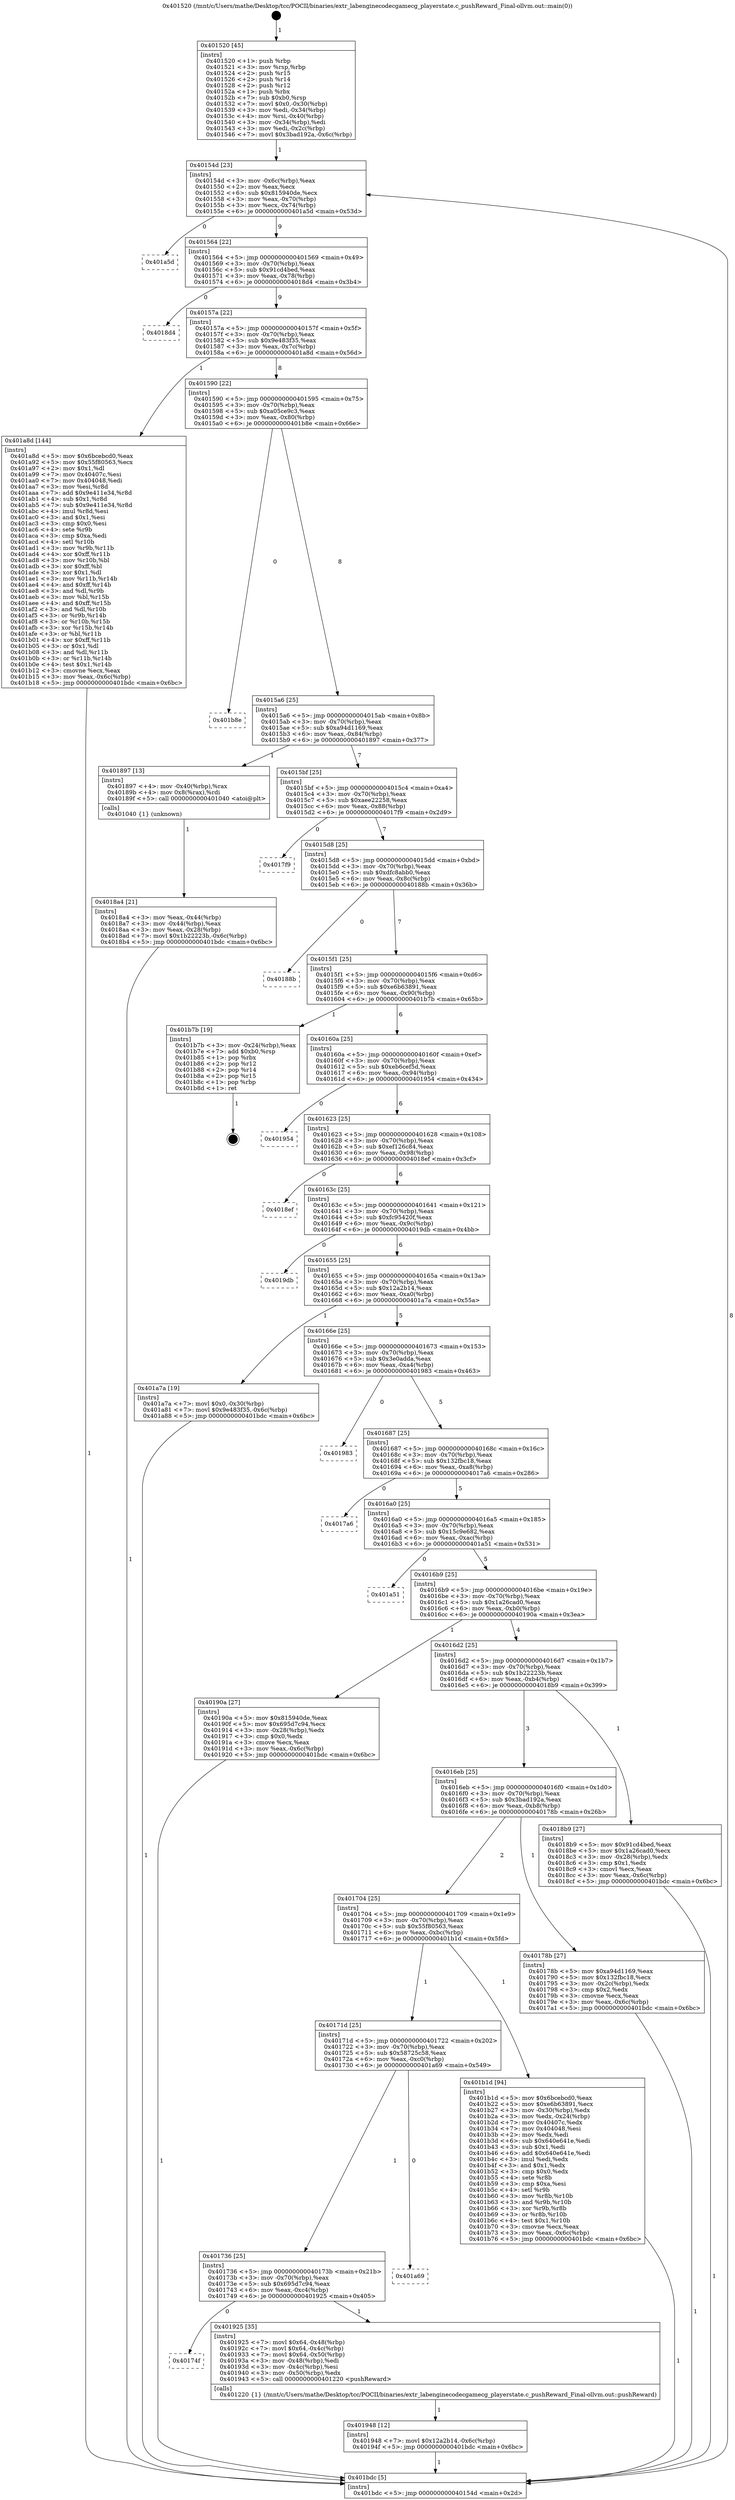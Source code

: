 digraph "0x401520" {
  label = "0x401520 (/mnt/c/Users/mathe/Desktop/tcc/POCII/binaries/extr_labenginecodecgamecg_playerstate.c_pushReward_Final-ollvm.out::main(0))"
  labelloc = "t"
  node[shape=record]

  Entry [label="",width=0.3,height=0.3,shape=circle,fillcolor=black,style=filled]
  "0x40154d" [label="{
     0x40154d [23]\l
     | [instrs]\l
     &nbsp;&nbsp;0x40154d \<+3\>: mov -0x6c(%rbp),%eax\l
     &nbsp;&nbsp;0x401550 \<+2\>: mov %eax,%ecx\l
     &nbsp;&nbsp;0x401552 \<+6\>: sub $0x815940de,%ecx\l
     &nbsp;&nbsp;0x401558 \<+3\>: mov %eax,-0x70(%rbp)\l
     &nbsp;&nbsp;0x40155b \<+3\>: mov %ecx,-0x74(%rbp)\l
     &nbsp;&nbsp;0x40155e \<+6\>: je 0000000000401a5d \<main+0x53d\>\l
  }"]
  "0x401a5d" [label="{
     0x401a5d\l
  }", style=dashed]
  "0x401564" [label="{
     0x401564 [22]\l
     | [instrs]\l
     &nbsp;&nbsp;0x401564 \<+5\>: jmp 0000000000401569 \<main+0x49\>\l
     &nbsp;&nbsp;0x401569 \<+3\>: mov -0x70(%rbp),%eax\l
     &nbsp;&nbsp;0x40156c \<+5\>: sub $0x91cd4bed,%eax\l
     &nbsp;&nbsp;0x401571 \<+3\>: mov %eax,-0x78(%rbp)\l
     &nbsp;&nbsp;0x401574 \<+6\>: je 00000000004018d4 \<main+0x3b4\>\l
  }"]
  Exit [label="",width=0.3,height=0.3,shape=circle,fillcolor=black,style=filled,peripheries=2]
  "0x4018d4" [label="{
     0x4018d4\l
  }", style=dashed]
  "0x40157a" [label="{
     0x40157a [22]\l
     | [instrs]\l
     &nbsp;&nbsp;0x40157a \<+5\>: jmp 000000000040157f \<main+0x5f\>\l
     &nbsp;&nbsp;0x40157f \<+3\>: mov -0x70(%rbp),%eax\l
     &nbsp;&nbsp;0x401582 \<+5\>: sub $0x9e483f35,%eax\l
     &nbsp;&nbsp;0x401587 \<+3\>: mov %eax,-0x7c(%rbp)\l
     &nbsp;&nbsp;0x40158a \<+6\>: je 0000000000401a8d \<main+0x56d\>\l
  }"]
  "0x401948" [label="{
     0x401948 [12]\l
     | [instrs]\l
     &nbsp;&nbsp;0x401948 \<+7\>: movl $0x12a2b14,-0x6c(%rbp)\l
     &nbsp;&nbsp;0x40194f \<+5\>: jmp 0000000000401bdc \<main+0x6bc\>\l
  }"]
  "0x401a8d" [label="{
     0x401a8d [144]\l
     | [instrs]\l
     &nbsp;&nbsp;0x401a8d \<+5\>: mov $0x6bcebcd0,%eax\l
     &nbsp;&nbsp;0x401a92 \<+5\>: mov $0x55f80563,%ecx\l
     &nbsp;&nbsp;0x401a97 \<+2\>: mov $0x1,%dl\l
     &nbsp;&nbsp;0x401a99 \<+7\>: mov 0x40407c,%esi\l
     &nbsp;&nbsp;0x401aa0 \<+7\>: mov 0x404048,%edi\l
     &nbsp;&nbsp;0x401aa7 \<+3\>: mov %esi,%r8d\l
     &nbsp;&nbsp;0x401aaa \<+7\>: add $0x9e411e34,%r8d\l
     &nbsp;&nbsp;0x401ab1 \<+4\>: sub $0x1,%r8d\l
     &nbsp;&nbsp;0x401ab5 \<+7\>: sub $0x9e411e34,%r8d\l
     &nbsp;&nbsp;0x401abc \<+4\>: imul %r8d,%esi\l
     &nbsp;&nbsp;0x401ac0 \<+3\>: and $0x1,%esi\l
     &nbsp;&nbsp;0x401ac3 \<+3\>: cmp $0x0,%esi\l
     &nbsp;&nbsp;0x401ac6 \<+4\>: sete %r9b\l
     &nbsp;&nbsp;0x401aca \<+3\>: cmp $0xa,%edi\l
     &nbsp;&nbsp;0x401acd \<+4\>: setl %r10b\l
     &nbsp;&nbsp;0x401ad1 \<+3\>: mov %r9b,%r11b\l
     &nbsp;&nbsp;0x401ad4 \<+4\>: xor $0xff,%r11b\l
     &nbsp;&nbsp;0x401ad8 \<+3\>: mov %r10b,%bl\l
     &nbsp;&nbsp;0x401adb \<+3\>: xor $0xff,%bl\l
     &nbsp;&nbsp;0x401ade \<+3\>: xor $0x1,%dl\l
     &nbsp;&nbsp;0x401ae1 \<+3\>: mov %r11b,%r14b\l
     &nbsp;&nbsp;0x401ae4 \<+4\>: and $0xff,%r14b\l
     &nbsp;&nbsp;0x401ae8 \<+3\>: and %dl,%r9b\l
     &nbsp;&nbsp;0x401aeb \<+3\>: mov %bl,%r15b\l
     &nbsp;&nbsp;0x401aee \<+4\>: and $0xff,%r15b\l
     &nbsp;&nbsp;0x401af2 \<+3\>: and %dl,%r10b\l
     &nbsp;&nbsp;0x401af5 \<+3\>: or %r9b,%r14b\l
     &nbsp;&nbsp;0x401af8 \<+3\>: or %r10b,%r15b\l
     &nbsp;&nbsp;0x401afb \<+3\>: xor %r15b,%r14b\l
     &nbsp;&nbsp;0x401afe \<+3\>: or %bl,%r11b\l
     &nbsp;&nbsp;0x401b01 \<+4\>: xor $0xff,%r11b\l
     &nbsp;&nbsp;0x401b05 \<+3\>: or $0x1,%dl\l
     &nbsp;&nbsp;0x401b08 \<+3\>: and %dl,%r11b\l
     &nbsp;&nbsp;0x401b0b \<+3\>: or %r11b,%r14b\l
     &nbsp;&nbsp;0x401b0e \<+4\>: test $0x1,%r14b\l
     &nbsp;&nbsp;0x401b12 \<+3\>: cmovne %ecx,%eax\l
     &nbsp;&nbsp;0x401b15 \<+3\>: mov %eax,-0x6c(%rbp)\l
     &nbsp;&nbsp;0x401b18 \<+5\>: jmp 0000000000401bdc \<main+0x6bc\>\l
  }"]
  "0x401590" [label="{
     0x401590 [22]\l
     | [instrs]\l
     &nbsp;&nbsp;0x401590 \<+5\>: jmp 0000000000401595 \<main+0x75\>\l
     &nbsp;&nbsp;0x401595 \<+3\>: mov -0x70(%rbp),%eax\l
     &nbsp;&nbsp;0x401598 \<+5\>: sub $0xa05ce9c3,%eax\l
     &nbsp;&nbsp;0x40159d \<+3\>: mov %eax,-0x80(%rbp)\l
     &nbsp;&nbsp;0x4015a0 \<+6\>: je 0000000000401b8e \<main+0x66e\>\l
  }"]
  "0x40174f" [label="{
     0x40174f\l
  }", style=dashed]
  "0x401b8e" [label="{
     0x401b8e\l
  }", style=dashed]
  "0x4015a6" [label="{
     0x4015a6 [25]\l
     | [instrs]\l
     &nbsp;&nbsp;0x4015a6 \<+5\>: jmp 00000000004015ab \<main+0x8b\>\l
     &nbsp;&nbsp;0x4015ab \<+3\>: mov -0x70(%rbp),%eax\l
     &nbsp;&nbsp;0x4015ae \<+5\>: sub $0xa94d1169,%eax\l
     &nbsp;&nbsp;0x4015b3 \<+6\>: mov %eax,-0x84(%rbp)\l
     &nbsp;&nbsp;0x4015b9 \<+6\>: je 0000000000401897 \<main+0x377\>\l
  }"]
  "0x401925" [label="{
     0x401925 [35]\l
     | [instrs]\l
     &nbsp;&nbsp;0x401925 \<+7\>: movl $0x64,-0x48(%rbp)\l
     &nbsp;&nbsp;0x40192c \<+7\>: movl $0x64,-0x4c(%rbp)\l
     &nbsp;&nbsp;0x401933 \<+7\>: movl $0x64,-0x50(%rbp)\l
     &nbsp;&nbsp;0x40193a \<+3\>: mov -0x48(%rbp),%edi\l
     &nbsp;&nbsp;0x40193d \<+3\>: mov -0x4c(%rbp),%esi\l
     &nbsp;&nbsp;0x401940 \<+3\>: mov -0x50(%rbp),%edx\l
     &nbsp;&nbsp;0x401943 \<+5\>: call 0000000000401220 \<pushReward\>\l
     | [calls]\l
     &nbsp;&nbsp;0x401220 \{1\} (/mnt/c/Users/mathe/Desktop/tcc/POCII/binaries/extr_labenginecodecgamecg_playerstate.c_pushReward_Final-ollvm.out::pushReward)\l
  }"]
  "0x401897" [label="{
     0x401897 [13]\l
     | [instrs]\l
     &nbsp;&nbsp;0x401897 \<+4\>: mov -0x40(%rbp),%rax\l
     &nbsp;&nbsp;0x40189b \<+4\>: mov 0x8(%rax),%rdi\l
     &nbsp;&nbsp;0x40189f \<+5\>: call 0000000000401040 \<atoi@plt\>\l
     | [calls]\l
     &nbsp;&nbsp;0x401040 \{1\} (unknown)\l
  }"]
  "0x4015bf" [label="{
     0x4015bf [25]\l
     | [instrs]\l
     &nbsp;&nbsp;0x4015bf \<+5\>: jmp 00000000004015c4 \<main+0xa4\>\l
     &nbsp;&nbsp;0x4015c4 \<+3\>: mov -0x70(%rbp),%eax\l
     &nbsp;&nbsp;0x4015c7 \<+5\>: sub $0xaee22258,%eax\l
     &nbsp;&nbsp;0x4015cc \<+6\>: mov %eax,-0x88(%rbp)\l
     &nbsp;&nbsp;0x4015d2 \<+6\>: je 00000000004017f9 \<main+0x2d9\>\l
  }"]
  "0x401736" [label="{
     0x401736 [25]\l
     | [instrs]\l
     &nbsp;&nbsp;0x401736 \<+5\>: jmp 000000000040173b \<main+0x21b\>\l
     &nbsp;&nbsp;0x40173b \<+3\>: mov -0x70(%rbp),%eax\l
     &nbsp;&nbsp;0x40173e \<+5\>: sub $0x695d7c94,%eax\l
     &nbsp;&nbsp;0x401743 \<+6\>: mov %eax,-0xc4(%rbp)\l
     &nbsp;&nbsp;0x401749 \<+6\>: je 0000000000401925 \<main+0x405\>\l
  }"]
  "0x4017f9" [label="{
     0x4017f9\l
  }", style=dashed]
  "0x4015d8" [label="{
     0x4015d8 [25]\l
     | [instrs]\l
     &nbsp;&nbsp;0x4015d8 \<+5\>: jmp 00000000004015dd \<main+0xbd\>\l
     &nbsp;&nbsp;0x4015dd \<+3\>: mov -0x70(%rbp),%eax\l
     &nbsp;&nbsp;0x4015e0 \<+5\>: sub $0xdfc8abb0,%eax\l
     &nbsp;&nbsp;0x4015e5 \<+6\>: mov %eax,-0x8c(%rbp)\l
     &nbsp;&nbsp;0x4015eb \<+6\>: je 000000000040188b \<main+0x36b\>\l
  }"]
  "0x401a69" [label="{
     0x401a69\l
  }", style=dashed]
  "0x40188b" [label="{
     0x40188b\l
  }", style=dashed]
  "0x4015f1" [label="{
     0x4015f1 [25]\l
     | [instrs]\l
     &nbsp;&nbsp;0x4015f1 \<+5\>: jmp 00000000004015f6 \<main+0xd6\>\l
     &nbsp;&nbsp;0x4015f6 \<+3\>: mov -0x70(%rbp),%eax\l
     &nbsp;&nbsp;0x4015f9 \<+5\>: sub $0xe6b63891,%eax\l
     &nbsp;&nbsp;0x4015fe \<+6\>: mov %eax,-0x90(%rbp)\l
     &nbsp;&nbsp;0x401604 \<+6\>: je 0000000000401b7b \<main+0x65b\>\l
  }"]
  "0x40171d" [label="{
     0x40171d [25]\l
     | [instrs]\l
     &nbsp;&nbsp;0x40171d \<+5\>: jmp 0000000000401722 \<main+0x202\>\l
     &nbsp;&nbsp;0x401722 \<+3\>: mov -0x70(%rbp),%eax\l
     &nbsp;&nbsp;0x401725 \<+5\>: sub $0x58725c58,%eax\l
     &nbsp;&nbsp;0x40172a \<+6\>: mov %eax,-0xc0(%rbp)\l
     &nbsp;&nbsp;0x401730 \<+6\>: je 0000000000401a69 \<main+0x549\>\l
  }"]
  "0x401b7b" [label="{
     0x401b7b [19]\l
     | [instrs]\l
     &nbsp;&nbsp;0x401b7b \<+3\>: mov -0x24(%rbp),%eax\l
     &nbsp;&nbsp;0x401b7e \<+7\>: add $0xb0,%rsp\l
     &nbsp;&nbsp;0x401b85 \<+1\>: pop %rbx\l
     &nbsp;&nbsp;0x401b86 \<+2\>: pop %r12\l
     &nbsp;&nbsp;0x401b88 \<+2\>: pop %r14\l
     &nbsp;&nbsp;0x401b8a \<+2\>: pop %r15\l
     &nbsp;&nbsp;0x401b8c \<+1\>: pop %rbp\l
     &nbsp;&nbsp;0x401b8d \<+1\>: ret\l
  }"]
  "0x40160a" [label="{
     0x40160a [25]\l
     | [instrs]\l
     &nbsp;&nbsp;0x40160a \<+5\>: jmp 000000000040160f \<main+0xef\>\l
     &nbsp;&nbsp;0x40160f \<+3\>: mov -0x70(%rbp),%eax\l
     &nbsp;&nbsp;0x401612 \<+5\>: sub $0xeb6cef5d,%eax\l
     &nbsp;&nbsp;0x401617 \<+6\>: mov %eax,-0x94(%rbp)\l
     &nbsp;&nbsp;0x40161d \<+6\>: je 0000000000401954 \<main+0x434\>\l
  }"]
  "0x401b1d" [label="{
     0x401b1d [94]\l
     | [instrs]\l
     &nbsp;&nbsp;0x401b1d \<+5\>: mov $0x6bcebcd0,%eax\l
     &nbsp;&nbsp;0x401b22 \<+5\>: mov $0xe6b63891,%ecx\l
     &nbsp;&nbsp;0x401b27 \<+3\>: mov -0x30(%rbp),%edx\l
     &nbsp;&nbsp;0x401b2a \<+3\>: mov %edx,-0x24(%rbp)\l
     &nbsp;&nbsp;0x401b2d \<+7\>: mov 0x40407c,%edx\l
     &nbsp;&nbsp;0x401b34 \<+7\>: mov 0x404048,%esi\l
     &nbsp;&nbsp;0x401b3b \<+2\>: mov %edx,%edi\l
     &nbsp;&nbsp;0x401b3d \<+6\>: sub $0x640e641e,%edi\l
     &nbsp;&nbsp;0x401b43 \<+3\>: sub $0x1,%edi\l
     &nbsp;&nbsp;0x401b46 \<+6\>: add $0x640e641e,%edi\l
     &nbsp;&nbsp;0x401b4c \<+3\>: imul %edi,%edx\l
     &nbsp;&nbsp;0x401b4f \<+3\>: and $0x1,%edx\l
     &nbsp;&nbsp;0x401b52 \<+3\>: cmp $0x0,%edx\l
     &nbsp;&nbsp;0x401b55 \<+4\>: sete %r8b\l
     &nbsp;&nbsp;0x401b59 \<+3\>: cmp $0xa,%esi\l
     &nbsp;&nbsp;0x401b5c \<+4\>: setl %r9b\l
     &nbsp;&nbsp;0x401b60 \<+3\>: mov %r8b,%r10b\l
     &nbsp;&nbsp;0x401b63 \<+3\>: and %r9b,%r10b\l
     &nbsp;&nbsp;0x401b66 \<+3\>: xor %r9b,%r8b\l
     &nbsp;&nbsp;0x401b69 \<+3\>: or %r8b,%r10b\l
     &nbsp;&nbsp;0x401b6c \<+4\>: test $0x1,%r10b\l
     &nbsp;&nbsp;0x401b70 \<+3\>: cmovne %ecx,%eax\l
     &nbsp;&nbsp;0x401b73 \<+3\>: mov %eax,-0x6c(%rbp)\l
     &nbsp;&nbsp;0x401b76 \<+5\>: jmp 0000000000401bdc \<main+0x6bc\>\l
  }"]
  "0x401954" [label="{
     0x401954\l
  }", style=dashed]
  "0x401623" [label="{
     0x401623 [25]\l
     | [instrs]\l
     &nbsp;&nbsp;0x401623 \<+5\>: jmp 0000000000401628 \<main+0x108\>\l
     &nbsp;&nbsp;0x401628 \<+3\>: mov -0x70(%rbp),%eax\l
     &nbsp;&nbsp;0x40162b \<+5\>: sub $0xef126c84,%eax\l
     &nbsp;&nbsp;0x401630 \<+6\>: mov %eax,-0x98(%rbp)\l
     &nbsp;&nbsp;0x401636 \<+6\>: je 00000000004018ef \<main+0x3cf\>\l
  }"]
  "0x4018a4" [label="{
     0x4018a4 [21]\l
     | [instrs]\l
     &nbsp;&nbsp;0x4018a4 \<+3\>: mov %eax,-0x44(%rbp)\l
     &nbsp;&nbsp;0x4018a7 \<+3\>: mov -0x44(%rbp),%eax\l
     &nbsp;&nbsp;0x4018aa \<+3\>: mov %eax,-0x28(%rbp)\l
     &nbsp;&nbsp;0x4018ad \<+7\>: movl $0x1b22223b,-0x6c(%rbp)\l
     &nbsp;&nbsp;0x4018b4 \<+5\>: jmp 0000000000401bdc \<main+0x6bc\>\l
  }"]
  "0x4018ef" [label="{
     0x4018ef\l
  }", style=dashed]
  "0x40163c" [label="{
     0x40163c [25]\l
     | [instrs]\l
     &nbsp;&nbsp;0x40163c \<+5\>: jmp 0000000000401641 \<main+0x121\>\l
     &nbsp;&nbsp;0x401641 \<+3\>: mov -0x70(%rbp),%eax\l
     &nbsp;&nbsp;0x401644 \<+5\>: sub $0xfc95420f,%eax\l
     &nbsp;&nbsp;0x401649 \<+6\>: mov %eax,-0x9c(%rbp)\l
     &nbsp;&nbsp;0x40164f \<+6\>: je 00000000004019db \<main+0x4bb\>\l
  }"]
  "0x401520" [label="{
     0x401520 [45]\l
     | [instrs]\l
     &nbsp;&nbsp;0x401520 \<+1\>: push %rbp\l
     &nbsp;&nbsp;0x401521 \<+3\>: mov %rsp,%rbp\l
     &nbsp;&nbsp;0x401524 \<+2\>: push %r15\l
     &nbsp;&nbsp;0x401526 \<+2\>: push %r14\l
     &nbsp;&nbsp;0x401528 \<+2\>: push %r12\l
     &nbsp;&nbsp;0x40152a \<+1\>: push %rbx\l
     &nbsp;&nbsp;0x40152b \<+7\>: sub $0xb0,%rsp\l
     &nbsp;&nbsp;0x401532 \<+7\>: movl $0x0,-0x30(%rbp)\l
     &nbsp;&nbsp;0x401539 \<+3\>: mov %edi,-0x34(%rbp)\l
     &nbsp;&nbsp;0x40153c \<+4\>: mov %rsi,-0x40(%rbp)\l
     &nbsp;&nbsp;0x401540 \<+3\>: mov -0x34(%rbp),%edi\l
     &nbsp;&nbsp;0x401543 \<+3\>: mov %edi,-0x2c(%rbp)\l
     &nbsp;&nbsp;0x401546 \<+7\>: movl $0x3bad192a,-0x6c(%rbp)\l
  }"]
  "0x4019db" [label="{
     0x4019db\l
  }", style=dashed]
  "0x401655" [label="{
     0x401655 [25]\l
     | [instrs]\l
     &nbsp;&nbsp;0x401655 \<+5\>: jmp 000000000040165a \<main+0x13a\>\l
     &nbsp;&nbsp;0x40165a \<+3\>: mov -0x70(%rbp),%eax\l
     &nbsp;&nbsp;0x40165d \<+5\>: sub $0x12a2b14,%eax\l
     &nbsp;&nbsp;0x401662 \<+6\>: mov %eax,-0xa0(%rbp)\l
     &nbsp;&nbsp;0x401668 \<+6\>: je 0000000000401a7a \<main+0x55a\>\l
  }"]
  "0x401bdc" [label="{
     0x401bdc [5]\l
     | [instrs]\l
     &nbsp;&nbsp;0x401bdc \<+5\>: jmp 000000000040154d \<main+0x2d\>\l
  }"]
  "0x401a7a" [label="{
     0x401a7a [19]\l
     | [instrs]\l
     &nbsp;&nbsp;0x401a7a \<+7\>: movl $0x0,-0x30(%rbp)\l
     &nbsp;&nbsp;0x401a81 \<+7\>: movl $0x9e483f35,-0x6c(%rbp)\l
     &nbsp;&nbsp;0x401a88 \<+5\>: jmp 0000000000401bdc \<main+0x6bc\>\l
  }"]
  "0x40166e" [label="{
     0x40166e [25]\l
     | [instrs]\l
     &nbsp;&nbsp;0x40166e \<+5\>: jmp 0000000000401673 \<main+0x153\>\l
     &nbsp;&nbsp;0x401673 \<+3\>: mov -0x70(%rbp),%eax\l
     &nbsp;&nbsp;0x401676 \<+5\>: sub $0x3e0adda,%eax\l
     &nbsp;&nbsp;0x40167b \<+6\>: mov %eax,-0xa4(%rbp)\l
     &nbsp;&nbsp;0x401681 \<+6\>: je 0000000000401983 \<main+0x463\>\l
  }"]
  "0x401704" [label="{
     0x401704 [25]\l
     | [instrs]\l
     &nbsp;&nbsp;0x401704 \<+5\>: jmp 0000000000401709 \<main+0x1e9\>\l
     &nbsp;&nbsp;0x401709 \<+3\>: mov -0x70(%rbp),%eax\l
     &nbsp;&nbsp;0x40170c \<+5\>: sub $0x55f80563,%eax\l
     &nbsp;&nbsp;0x401711 \<+6\>: mov %eax,-0xbc(%rbp)\l
     &nbsp;&nbsp;0x401717 \<+6\>: je 0000000000401b1d \<main+0x5fd\>\l
  }"]
  "0x401983" [label="{
     0x401983\l
  }", style=dashed]
  "0x401687" [label="{
     0x401687 [25]\l
     | [instrs]\l
     &nbsp;&nbsp;0x401687 \<+5\>: jmp 000000000040168c \<main+0x16c\>\l
     &nbsp;&nbsp;0x40168c \<+3\>: mov -0x70(%rbp),%eax\l
     &nbsp;&nbsp;0x40168f \<+5\>: sub $0x132fbc18,%eax\l
     &nbsp;&nbsp;0x401694 \<+6\>: mov %eax,-0xa8(%rbp)\l
     &nbsp;&nbsp;0x40169a \<+6\>: je 00000000004017a6 \<main+0x286\>\l
  }"]
  "0x40178b" [label="{
     0x40178b [27]\l
     | [instrs]\l
     &nbsp;&nbsp;0x40178b \<+5\>: mov $0xa94d1169,%eax\l
     &nbsp;&nbsp;0x401790 \<+5\>: mov $0x132fbc18,%ecx\l
     &nbsp;&nbsp;0x401795 \<+3\>: mov -0x2c(%rbp),%edx\l
     &nbsp;&nbsp;0x401798 \<+3\>: cmp $0x2,%edx\l
     &nbsp;&nbsp;0x40179b \<+3\>: cmovne %ecx,%eax\l
     &nbsp;&nbsp;0x40179e \<+3\>: mov %eax,-0x6c(%rbp)\l
     &nbsp;&nbsp;0x4017a1 \<+5\>: jmp 0000000000401bdc \<main+0x6bc\>\l
  }"]
  "0x4017a6" [label="{
     0x4017a6\l
  }", style=dashed]
  "0x4016a0" [label="{
     0x4016a0 [25]\l
     | [instrs]\l
     &nbsp;&nbsp;0x4016a0 \<+5\>: jmp 00000000004016a5 \<main+0x185\>\l
     &nbsp;&nbsp;0x4016a5 \<+3\>: mov -0x70(%rbp),%eax\l
     &nbsp;&nbsp;0x4016a8 \<+5\>: sub $0x15c9e682,%eax\l
     &nbsp;&nbsp;0x4016ad \<+6\>: mov %eax,-0xac(%rbp)\l
     &nbsp;&nbsp;0x4016b3 \<+6\>: je 0000000000401a51 \<main+0x531\>\l
  }"]
  "0x4016eb" [label="{
     0x4016eb [25]\l
     | [instrs]\l
     &nbsp;&nbsp;0x4016eb \<+5\>: jmp 00000000004016f0 \<main+0x1d0\>\l
     &nbsp;&nbsp;0x4016f0 \<+3\>: mov -0x70(%rbp),%eax\l
     &nbsp;&nbsp;0x4016f3 \<+5\>: sub $0x3bad192a,%eax\l
     &nbsp;&nbsp;0x4016f8 \<+6\>: mov %eax,-0xb8(%rbp)\l
     &nbsp;&nbsp;0x4016fe \<+6\>: je 000000000040178b \<main+0x26b\>\l
  }"]
  "0x401a51" [label="{
     0x401a51\l
  }", style=dashed]
  "0x4016b9" [label="{
     0x4016b9 [25]\l
     | [instrs]\l
     &nbsp;&nbsp;0x4016b9 \<+5\>: jmp 00000000004016be \<main+0x19e\>\l
     &nbsp;&nbsp;0x4016be \<+3\>: mov -0x70(%rbp),%eax\l
     &nbsp;&nbsp;0x4016c1 \<+5\>: sub $0x1a26cad0,%eax\l
     &nbsp;&nbsp;0x4016c6 \<+6\>: mov %eax,-0xb0(%rbp)\l
     &nbsp;&nbsp;0x4016cc \<+6\>: je 000000000040190a \<main+0x3ea\>\l
  }"]
  "0x4018b9" [label="{
     0x4018b9 [27]\l
     | [instrs]\l
     &nbsp;&nbsp;0x4018b9 \<+5\>: mov $0x91cd4bed,%eax\l
     &nbsp;&nbsp;0x4018be \<+5\>: mov $0x1a26cad0,%ecx\l
     &nbsp;&nbsp;0x4018c3 \<+3\>: mov -0x28(%rbp),%edx\l
     &nbsp;&nbsp;0x4018c6 \<+3\>: cmp $0x1,%edx\l
     &nbsp;&nbsp;0x4018c9 \<+3\>: cmovl %ecx,%eax\l
     &nbsp;&nbsp;0x4018cc \<+3\>: mov %eax,-0x6c(%rbp)\l
     &nbsp;&nbsp;0x4018cf \<+5\>: jmp 0000000000401bdc \<main+0x6bc\>\l
  }"]
  "0x40190a" [label="{
     0x40190a [27]\l
     | [instrs]\l
     &nbsp;&nbsp;0x40190a \<+5\>: mov $0x815940de,%eax\l
     &nbsp;&nbsp;0x40190f \<+5\>: mov $0x695d7c94,%ecx\l
     &nbsp;&nbsp;0x401914 \<+3\>: mov -0x28(%rbp),%edx\l
     &nbsp;&nbsp;0x401917 \<+3\>: cmp $0x0,%edx\l
     &nbsp;&nbsp;0x40191a \<+3\>: cmove %ecx,%eax\l
     &nbsp;&nbsp;0x40191d \<+3\>: mov %eax,-0x6c(%rbp)\l
     &nbsp;&nbsp;0x401920 \<+5\>: jmp 0000000000401bdc \<main+0x6bc\>\l
  }"]
  "0x4016d2" [label="{
     0x4016d2 [25]\l
     | [instrs]\l
     &nbsp;&nbsp;0x4016d2 \<+5\>: jmp 00000000004016d7 \<main+0x1b7\>\l
     &nbsp;&nbsp;0x4016d7 \<+3\>: mov -0x70(%rbp),%eax\l
     &nbsp;&nbsp;0x4016da \<+5\>: sub $0x1b22223b,%eax\l
     &nbsp;&nbsp;0x4016df \<+6\>: mov %eax,-0xb4(%rbp)\l
     &nbsp;&nbsp;0x4016e5 \<+6\>: je 00000000004018b9 \<main+0x399\>\l
  }"]
  Entry -> "0x401520" [label=" 1"]
  "0x40154d" -> "0x401a5d" [label=" 0"]
  "0x40154d" -> "0x401564" [label=" 9"]
  "0x401b7b" -> Exit [label=" 1"]
  "0x401564" -> "0x4018d4" [label=" 0"]
  "0x401564" -> "0x40157a" [label=" 9"]
  "0x401b1d" -> "0x401bdc" [label=" 1"]
  "0x40157a" -> "0x401a8d" [label=" 1"]
  "0x40157a" -> "0x401590" [label=" 8"]
  "0x401a8d" -> "0x401bdc" [label=" 1"]
  "0x401590" -> "0x401b8e" [label=" 0"]
  "0x401590" -> "0x4015a6" [label=" 8"]
  "0x401a7a" -> "0x401bdc" [label=" 1"]
  "0x4015a6" -> "0x401897" [label=" 1"]
  "0x4015a6" -> "0x4015bf" [label=" 7"]
  "0x401948" -> "0x401bdc" [label=" 1"]
  "0x4015bf" -> "0x4017f9" [label=" 0"]
  "0x4015bf" -> "0x4015d8" [label=" 7"]
  "0x401736" -> "0x40174f" [label=" 0"]
  "0x4015d8" -> "0x40188b" [label=" 0"]
  "0x4015d8" -> "0x4015f1" [label=" 7"]
  "0x401736" -> "0x401925" [label=" 1"]
  "0x4015f1" -> "0x401b7b" [label=" 1"]
  "0x4015f1" -> "0x40160a" [label=" 6"]
  "0x40171d" -> "0x401736" [label=" 1"]
  "0x40160a" -> "0x401954" [label=" 0"]
  "0x40160a" -> "0x401623" [label=" 6"]
  "0x40171d" -> "0x401a69" [label=" 0"]
  "0x401623" -> "0x4018ef" [label=" 0"]
  "0x401623" -> "0x40163c" [label=" 6"]
  "0x401704" -> "0x40171d" [label=" 1"]
  "0x40163c" -> "0x4019db" [label=" 0"]
  "0x40163c" -> "0x401655" [label=" 6"]
  "0x401704" -> "0x401b1d" [label=" 1"]
  "0x401655" -> "0x401a7a" [label=" 1"]
  "0x401655" -> "0x40166e" [label=" 5"]
  "0x401925" -> "0x401948" [label=" 1"]
  "0x40166e" -> "0x401983" [label=" 0"]
  "0x40166e" -> "0x401687" [label=" 5"]
  "0x40190a" -> "0x401bdc" [label=" 1"]
  "0x401687" -> "0x4017a6" [label=" 0"]
  "0x401687" -> "0x4016a0" [label=" 5"]
  "0x4018b9" -> "0x401bdc" [label=" 1"]
  "0x4016a0" -> "0x401a51" [label=" 0"]
  "0x4016a0" -> "0x4016b9" [label=" 5"]
  "0x401897" -> "0x4018a4" [label=" 1"]
  "0x4016b9" -> "0x40190a" [label=" 1"]
  "0x4016b9" -> "0x4016d2" [label=" 4"]
  "0x401bdc" -> "0x40154d" [label=" 8"]
  "0x4016d2" -> "0x4018b9" [label=" 1"]
  "0x4016d2" -> "0x4016eb" [label=" 3"]
  "0x4018a4" -> "0x401bdc" [label=" 1"]
  "0x4016eb" -> "0x40178b" [label=" 1"]
  "0x4016eb" -> "0x401704" [label=" 2"]
  "0x40178b" -> "0x401bdc" [label=" 1"]
  "0x401520" -> "0x40154d" [label=" 1"]
}
